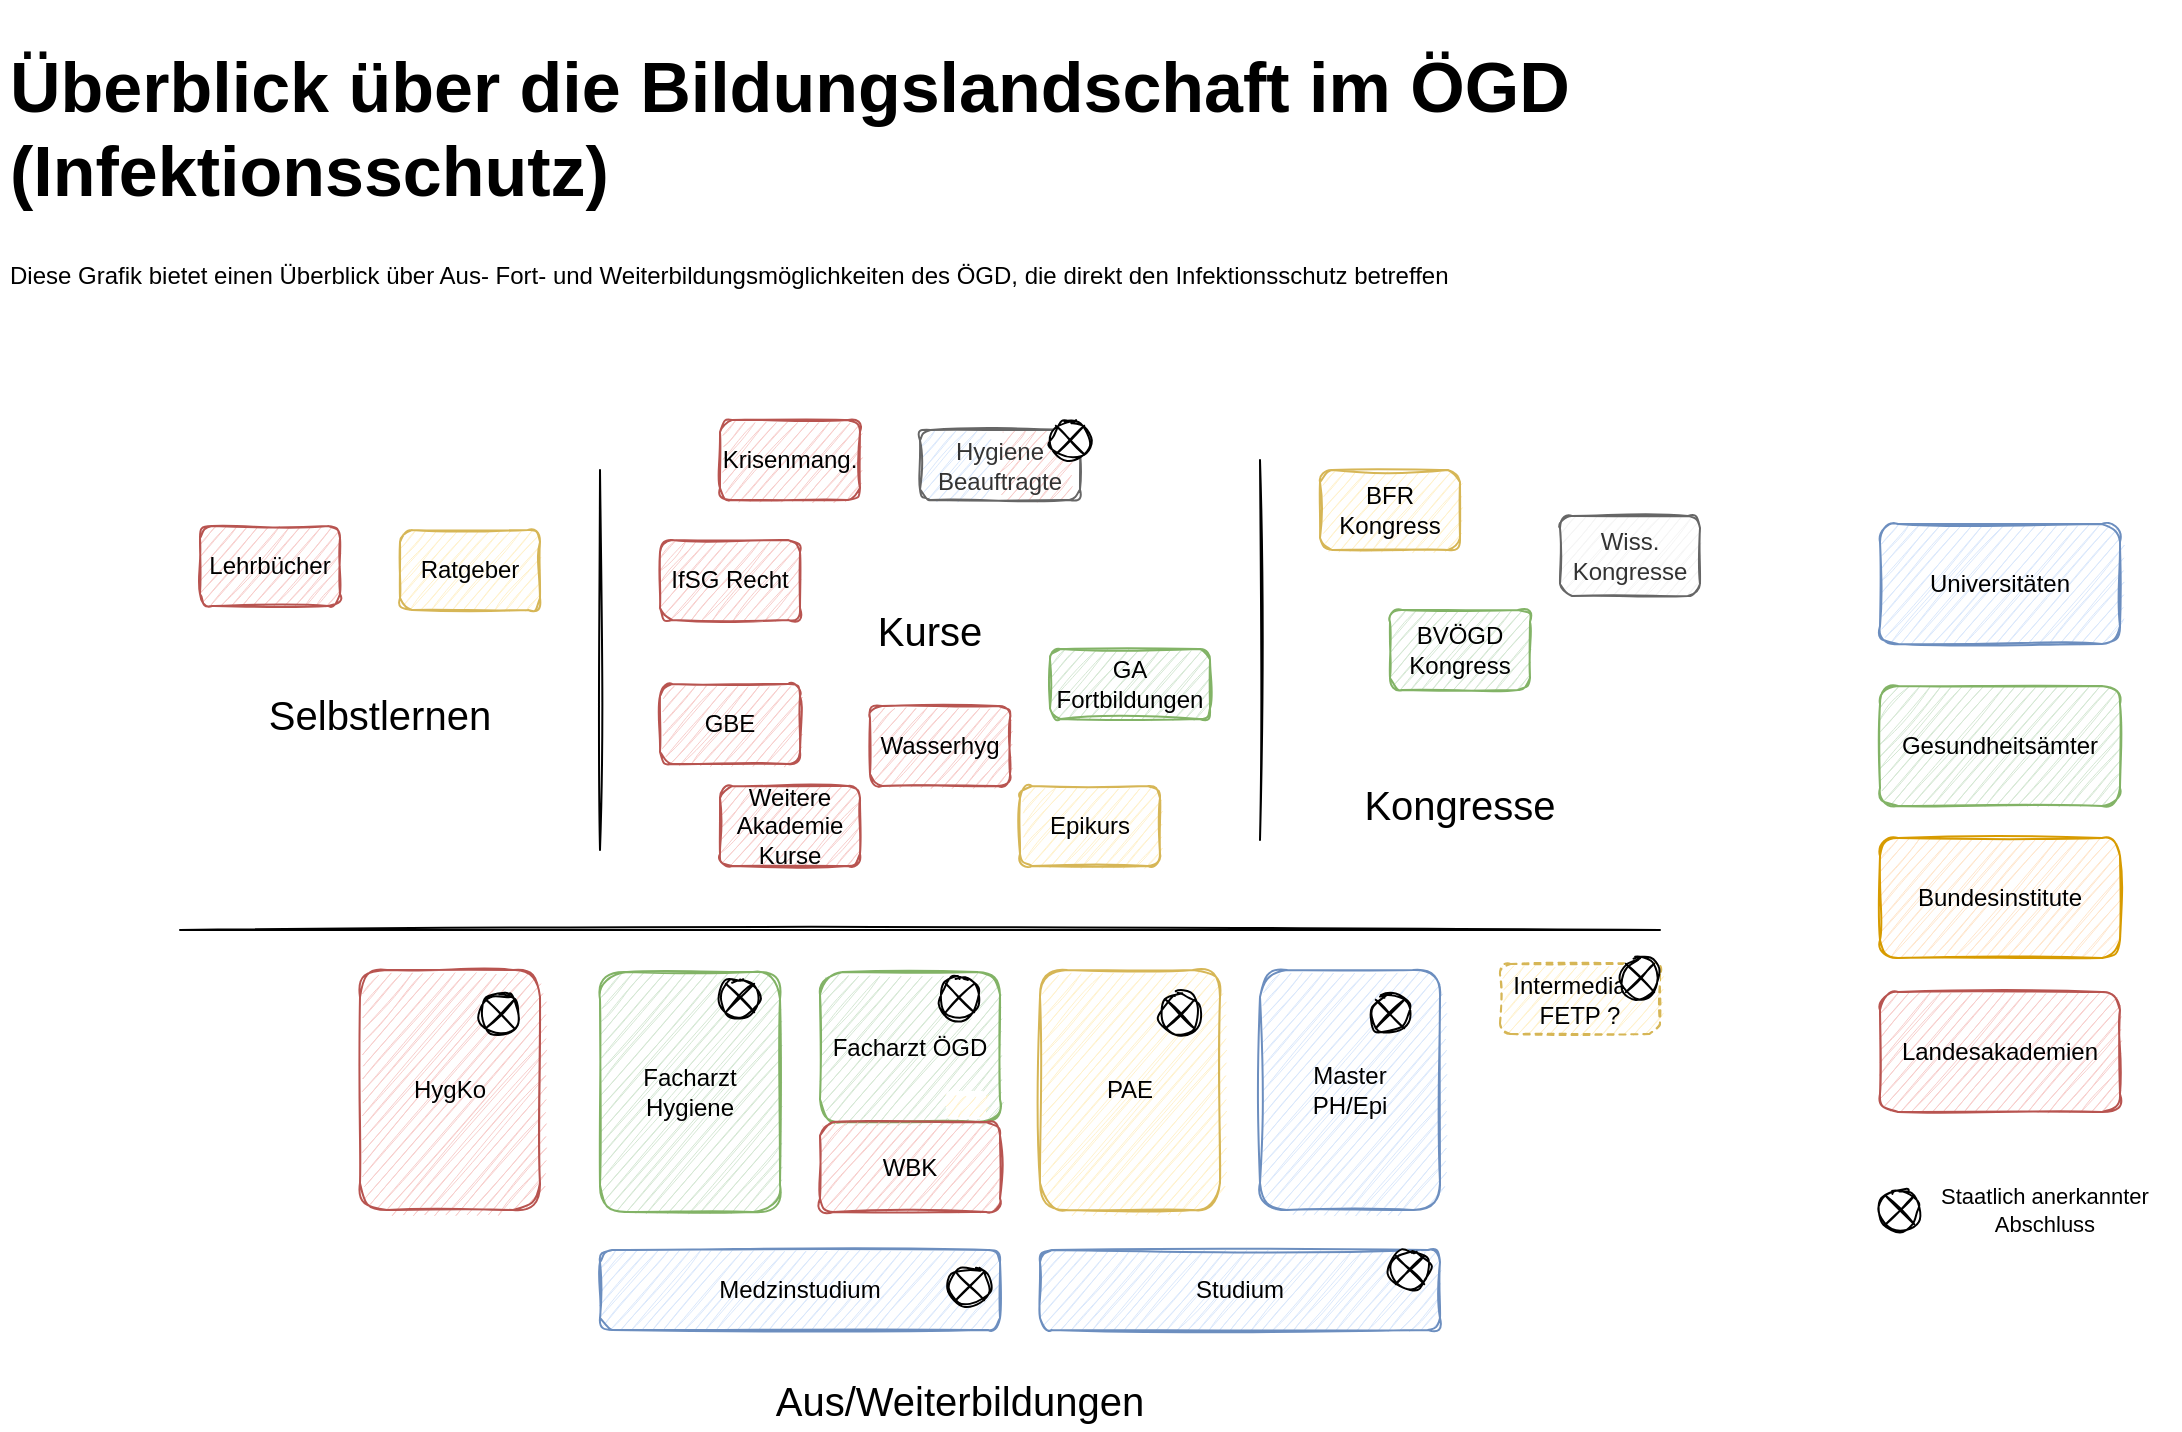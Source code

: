 <mxfile version="17.4.5" type="github">
  <diagram id="0TaQlvrkEOElF1sd7Q4E" name="Page-1">
    <mxGraphModel dx="1422" dy="780" grid="1" gridSize="10" guides="1" tooltips="1" connect="1" arrows="1" fold="1" page="1" pageScale="1" pageWidth="1169" pageHeight="827" math="0" shadow="0">
      <root>
        <mxCell id="0" />
        <mxCell id="1" parent="0" />
        <mxCell id="B3szFcHrzICPFLmNVVuF-70" value="" style="rounded=1;whiteSpace=wrap;html=1;fillColor=#dae8fc;strokeColor=none;sketch=1;" parent="1" vertex="1">
          <mxGeometry x="520" y="255" width="35" height="35" as="geometry" />
        </mxCell>
        <mxCell id="B3szFcHrzICPFLmNVVuF-71" value="" style="rounded=1;whiteSpace=wrap;html=1;fillColor=#f8cecc;strokeColor=none;sketch=1;" parent="1" vertex="1">
          <mxGeometry x="560" y="255" width="35" height="35" as="geometry" />
        </mxCell>
        <mxCell id="B3szFcHrzICPFLmNVVuF-2" value="HygKo" style="rounded=1;whiteSpace=wrap;html=1;fillColor=#f8cecc;strokeColor=#b85450;sketch=1;" parent="1" vertex="1">
          <mxGeometry x="240" y="525" width="90" height="120" as="geometry" />
        </mxCell>
        <mxCell id="B3szFcHrzICPFLmNVVuF-3" value="PAE" style="rounded=1;whiteSpace=wrap;html=1;fillColor=#fff2cc;strokeColor=#d6b656;sketch=1;" parent="1" vertex="1">
          <mxGeometry x="580" y="525" width="90" height="120" as="geometry" />
        </mxCell>
        <mxCell id="B3szFcHrzICPFLmNVVuF-12" value="&lt;h1 style=&quot;font-size: 35px&quot;&gt;Überblick über die Bildungslandschaft im ÖGD (Infektionsschutz)&lt;br&gt;&lt;/h1&gt;&lt;p&gt;Diese Grafik bietet einen Überblick über Aus- Fort- und Weiterbildungsmöglichkeiten des ÖGD, die direkt den Infektionsschutz betreffen&lt;br&gt;&lt;/p&gt;" style="text;html=1;strokeColor=none;fillColor=none;spacing=5;spacingTop=-20;whiteSpace=wrap;overflow=hidden;rounded=0;" parent="1" vertex="1">
          <mxGeometry x="60" y="50" width="1090" height="160" as="geometry" />
        </mxCell>
        <mxCell id="B3szFcHrzICPFLmNVVuF-17" value="Epikurs" style="rounded=1;whiteSpace=wrap;html=1;fillColor=#fff2cc;strokeColor=#d6b656;sketch=1;" parent="1" vertex="1">
          <mxGeometry x="570" y="433" width="70" height="40" as="geometry" />
        </mxCell>
        <mxCell id="B3szFcHrzICPFLmNVVuF-18" value="Intermediate FETP ?" style="rounded=1;whiteSpace=wrap;html=1;fillColor=#fff2cc;strokeColor=#d6b656;sketch=1;dashed=1;" parent="1" vertex="1">
          <mxGeometry x="810" y="522" width="80" height="35" as="geometry" />
        </mxCell>
        <mxCell id="B3szFcHrzICPFLmNVVuF-19" value="&lt;div&gt;Hygiene&lt;/div&gt;&lt;div&gt;Beauftragte&lt;/div&gt;" style="rounded=1;whiteSpace=wrap;html=1;fillColor=none;fontColor=#333333;strokeColor=#666666;sketch=1;" parent="1" vertex="1">
          <mxGeometry x="520" y="255" width="80" height="35" as="geometry" />
        </mxCell>
        <mxCell id="B3szFcHrzICPFLmNVVuF-21" value="Facharzt Hygiene" style="rounded=1;whiteSpace=wrap;html=1;fillColor=#d5e8d4;strokeColor=#82b366;sketch=1;" parent="1" vertex="1">
          <mxGeometry x="360" y="526" width="90" height="120" as="geometry" />
        </mxCell>
        <mxCell id="B3szFcHrzICPFLmNVVuF-22" value="IfSG Recht" style="rounded=1;whiteSpace=wrap;html=1;fillColor=#f8cecc;strokeColor=#b85450;sketch=1;" parent="1" vertex="1">
          <mxGeometry x="390" y="310" width="70" height="40" as="geometry" />
        </mxCell>
        <mxCell id="B3szFcHrzICPFLmNVVuF-23" value="Medzinstudium" style="rounded=1;whiteSpace=wrap;html=1;fillColor=#dae8fc;strokeColor=#6c8ebf;sketch=1;" parent="1" vertex="1">
          <mxGeometry x="360" y="665" width="200" height="40" as="geometry" />
        </mxCell>
        <mxCell id="B3szFcHrzICPFLmNVVuF-24" value="Studium" style="rounded=1;whiteSpace=wrap;html=1;fillColor=#dae8fc;strokeColor=#6c8ebf;sketch=1;" parent="1" vertex="1">
          <mxGeometry x="580" y="665" width="200" height="40" as="geometry" />
        </mxCell>
        <mxCell id="B3szFcHrzICPFLmNVVuF-25" value="" style="endArrow=none;html=1;rounded=0;sketch=1;" parent="1" edge="1">
          <mxGeometry width="50" height="50" relative="1" as="geometry">
            <mxPoint x="150" y="505" as="sourcePoint" />
            <mxPoint x="890" y="505" as="targetPoint" />
          </mxGeometry>
        </mxCell>
        <mxCell id="B3szFcHrzICPFLmNVVuF-29" value="" style="endArrow=none;html=1;rounded=0;sketch=1;" parent="1" edge="1">
          <mxGeometry width="50" height="50" relative="1" as="geometry">
            <mxPoint x="360" y="465" as="sourcePoint" />
            <mxPoint x="360" y="275" as="targetPoint" />
          </mxGeometry>
        </mxCell>
        <mxCell id="B3szFcHrzICPFLmNVVuF-30" value="" style="endArrow=none;html=1;rounded=0;sketch=1;" parent="1" edge="1">
          <mxGeometry width="50" height="50" relative="1" as="geometry">
            <mxPoint x="690" y="460" as="sourcePoint" />
            <mxPoint x="690" y="270" as="targetPoint" />
          </mxGeometry>
        </mxCell>
        <mxCell id="B3szFcHrzICPFLmNVVuF-31" value="Lehrbücher" style="rounded=1;whiteSpace=wrap;html=1;fillColor=#f8cecc;strokeColor=#b85450;sketch=1;" parent="1" vertex="1">
          <mxGeometry x="160" y="303" width="70" height="40" as="geometry" />
        </mxCell>
        <mxCell id="B3szFcHrzICPFLmNVVuF-32" value="Ratgeber" style="rounded=1;whiteSpace=wrap;html=1;fillColor=#fff2cc;strokeColor=#d6b656;sketch=1;" parent="1" vertex="1">
          <mxGeometry x="260" y="305" width="70" height="40" as="geometry" />
        </mxCell>
        <mxCell id="B3szFcHrzICPFLmNVVuF-33" value="BVÖGD Kongress" style="rounded=1;whiteSpace=wrap;html=1;fillColor=#d5e8d4;strokeColor=#82b366;sketch=1;" parent="1" vertex="1">
          <mxGeometry x="755" y="345" width="70" height="40" as="geometry" />
        </mxCell>
        <mxCell id="B3szFcHrzICPFLmNVVuF-36" value="BFR Kongress" style="rounded=1;whiteSpace=wrap;html=1;fillColor=#fff2cc;strokeColor=#d6b656;sketch=1;" parent="1" vertex="1">
          <mxGeometry x="720" y="275" width="70" height="40" as="geometry" />
        </mxCell>
        <mxCell id="B3szFcHrzICPFLmNVVuF-38" value="Aus/Weiterbildungen" style="text;html=1;strokeColor=none;fillColor=none;align=center;verticalAlign=middle;whiteSpace=wrap;rounded=0;fontSize=20;sketch=1;" parent="1" vertex="1">
          <mxGeometry x="420" y="725" width="240" height="30" as="geometry" />
        </mxCell>
        <mxCell id="B3szFcHrzICPFLmNVVuF-39" value="Selbstlernen" style="text;html=1;strokeColor=none;fillColor=none;align=center;verticalAlign=middle;whiteSpace=wrap;rounded=0;fontSize=20;sketch=1;" parent="1" vertex="1">
          <mxGeometry x="220" y="382" width="60" height="30" as="geometry" />
        </mxCell>
        <mxCell id="B3szFcHrzICPFLmNVVuF-40" value="Kurse" style="text;html=1;align=center;verticalAlign=middle;whiteSpace=wrap;rounded=0;fontSize=20;sketch=1;" parent="1" vertex="1">
          <mxGeometry x="494.5" y="340" width="60" height="30" as="geometry" />
        </mxCell>
        <mxCell id="B3szFcHrzICPFLmNVVuF-42" value="Kongresse" style="text;html=1;strokeColor=none;fillColor=none;align=center;verticalAlign=middle;whiteSpace=wrap;rounded=0;fontSize=20;sketch=1;" parent="1" vertex="1">
          <mxGeometry x="760" y="427" width="60" height="30" as="geometry" />
        </mxCell>
        <mxCell id="B3szFcHrzICPFLmNVVuF-43" value="Wiss. Kongresse" style="rounded=1;whiteSpace=wrap;html=1;fillColor=#f5f5f5;strokeColor=#666666;fontColor=#333333;sketch=1;" parent="1" vertex="1">
          <mxGeometry x="840" y="298" width="70" height="40" as="geometry" />
        </mxCell>
        <mxCell id="B3szFcHrzICPFLmNVVuF-44" value="Krisenmang." style="rounded=1;whiteSpace=wrap;html=1;fillColor=#f8cecc;strokeColor=#b85450;sketch=1;" parent="1" vertex="1">
          <mxGeometry x="420" y="250" width="70" height="40" as="geometry" />
        </mxCell>
        <mxCell id="B3szFcHrzICPFLmNVVuF-45" value="Wasserhyg" style="rounded=1;whiteSpace=wrap;html=1;fillColor=#f8cecc;strokeColor=#b85450;sketch=1;" parent="1" vertex="1">
          <mxGeometry x="495" y="393" width="70" height="40" as="geometry" />
        </mxCell>
        <mxCell id="B3szFcHrzICPFLmNVVuF-46" value="GBE" style="rounded=1;whiteSpace=wrap;html=1;fillColor=#f8cecc;strokeColor=#b85450;sketch=1;" parent="1" vertex="1">
          <mxGeometry x="390" y="382" width="70" height="40" as="geometry" />
        </mxCell>
        <mxCell id="B3szFcHrzICPFLmNVVuF-50" value="Landesakademien" style="rounded=1;whiteSpace=wrap;html=1;fillColor=#f8cecc;strokeColor=#b85450;sketch=1;" parent="1" vertex="1">
          <mxGeometry x="1000" y="536" width="120" height="60" as="geometry" />
        </mxCell>
        <mxCell id="B3szFcHrzICPFLmNVVuF-51" value="Bundesinstitute" style="rounded=1;whiteSpace=wrap;html=1;fillColor=#ffe6cc;strokeColor=#d79b00;sketch=1;" parent="1" vertex="1">
          <mxGeometry x="1000" y="459" width="120" height="60" as="geometry" />
        </mxCell>
        <mxCell id="B3szFcHrzICPFLmNVVuF-52" value="Gesundheitsämter" style="rounded=1;whiteSpace=wrap;html=1;fillColor=#d5e8d4;strokeColor=#82b366;sketch=1;" parent="1" vertex="1">
          <mxGeometry x="1000" y="383" width="120" height="60" as="geometry" />
        </mxCell>
        <mxCell id="B3szFcHrzICPFLmNVVuF-53" value="&lt;div&gt;Master&lt;/div&gt;&lt;div&gt;PH/Epi&lt;/div&gt;" style="rounded=1;whiteSpace=wrap;html=1;fillColor=#dae8fc;strokeColor=#6c8ebf;sketch=1;" parent="1" vertex="1">
          <mxGeometry x="690" y="525" width="90" height="120" as="geometry" />
        </mxCell>
        <mxCell id="B3szFcHrzICPFLmNVVuF-54" value="Universitäten" style="rounded=1;whiteSpace=wrap;html=1;fillColor=#dae8fc;strokeColor=#6c8ebf;sketch=1;" parent="1" vertex="1">
          <mxGeometry x="1000" y="302" width="120" height="60" as="geometry" />
        </mxCell>
        <mxCell id="B3szFcHrzICPFLmNVVuF-57" value="" style="shape=sumEllipse;perimeter=ellipsePerimeter;whiteSpace=wrap;html=1;backgroundOutline=1;sketch=1;fontSize=31;" parent="1" vertex="1">
          <mxGeometry x="300" y="537" width="20" height="20" as="geometry" />
        </mxCell>
        <mxCell id="B3szFcHrzICPFLmNVVuF-59" value="" style="shape=sumEllipse;perimeter=ellipsePerimeter;whiteSpace=wrap;html=1;backgroundOutline=1;sketch=1;fontSize=31;" parent="1" vertex="1">
          <mxGeometry x="420" y="529" width="20" height="20" as="geometry" />
        </mxCell>
        <mxCell id="B3szFcHrzICPFLmNVVuF-60" value="" style="shape=sumEllipse;perimeter=ellipsePerimeter;whiteSpace=wrap;html=1;backgroundOutline=1;sketch=1;fontSize=31;" parent="1" vertex="1">
          <mxGeometry x="640" y="537" width="20" height="20" as="geometry" />
        </mxCell>
        <mxCell id="B3szFcHrzICPFLmNVVuF-61" value="" style="shape=sumEllipse;perimeter=ellipsePerimeter;whiteSpace=wrap;html=1;backgroundOutline=1;sketch=1;fontSize=31;" parent="1" vertex="1">
          <mxGeometry x="745" y="537" width="20" height="20" as="geometry" />
        </mxCell>
        <mxCell id="B3szFcHrzICPFLmNVVuF-62" value="" style="shape=sumEllipse;perimeter=ellipsePerimeter;whiteSpace=wrap;html=1;backgroundOutline=1;sketch=1;fontSize=31;" parent="1" vertex="1">
          <mxGeometry x="535" y="673" width="20" height="20" as="geometry" />
        </mxCell>
        <mxCell id="B3szFcHrzICPFLmNVVuF-63" value="" style="shape=sumEllipse;perimeter=ellipsePerimeter;whiteSpace=wrap;html=1;backgroundOutline=1;sketch=1;fontSize=31;" parent="1" vertex="1">
          <mxGeometry x="755" y="665" width="20" height="20" as="geometry" />
        </mxCell>
        <mxCell id="B3szFcHrzICPFLmNVVuF-64" value="" style="shape=sumEllipse;perimeter=ellipsePerimeter;whiteSpace=wrap;html=1;backgroundOutline=1;sketch=1;fontSize=31;" parent="1" vertex="1">
          <mxGeometry x="585" y="250" width="20" height="20" as="geometry" />
        </mxCell>
        <mxCell id="B3szFcHrzICPFLmNVVuF-69" value="GA Fortbildungen" style="rounded=1;whiteSpace=wrap;html=1;fillColor=#d5e8d4;strokeColor=#82b366;sketch=1;" parent="1" vertex="1">
          <mxGeometry x="585" y="364.5" width="80" height="35" as="geometry" />
        </mxCell>
        <mxCell id="B3szFcHrzICPFLmNVVuF-75" value="" style="group" parent="1" vertex="1" connectable="0">
          <mxGeometry x="1000" y="630" width="145" height="30" as="geometry" />
        </mxCell>
        <mxCell id="B3szFcHrzICPFLmNVVuF-67" value="" style="shape=sumEllipse;perimeter=ellipsePerimeter;whiteSpace=wrap;html=1;backgroundOutline=1;sketch=1;fontSize=31;" parent="B3szFcHrzICPFLmNVVuF-75" vertex="1">
          <mxGeometry y="5" width="20" height="20" as="geometry" />
        </mxCell>
        <mxCell id="B3szFcHrzICPFLmNVVuF-68" value="Staatlich anerkannter Abschluss" style="text;html=1;strokeColor=none;fillColor=none;align=center;verticalAlign=middle;whiteSpace=wrap;rounded=0;sketch=1;fontSize=11;" parent="B3szFcHrzICPFLmNVVuF-75" vertex="1">
          <mxGeometry x="20" width="125" height="30" as="geometry" />
        </mxCell>
        <mxCell id="B3szFcHrzICPFLmNVVuF-76" value="Weitere Akademie Kurse" style="rounded=1;whiteSpace=wrap;html=1;fillColor=#f8cecc;strokeColor=#b85450;sketch=1;" parent="1" vertex="1">
          <mxGeometry x="420" y="433" width="70" height="40" as="geometry" />
        </mxCell>
        <mxCell id="B3szFcHrzICPFLmNVVuF-77" value="" style="group" parent="1" vertex="1" connectable="0">
          <mxGeometry x="470" y="526" width="90" height="120" as="geometry" />
        </mxCell>
        <mxCell id="B3szFcHrzICPFLmNVVuF-1" value="Facharzt ÖGD" style="rounded=1;whiteSpace=wrap;html=1;fillColor=#d5e8d4;strokeColor=#82b366;sketch=1;" parent="B3szFcHrzICPFLmNVVuF-77" vertex="1">
          <mxGeometry width="90" height="75" as="geometry" />
        </mxCell>
        <mxCell id="B3szFcHrzICPFLmNVVuF-58" value="" style="shape=sumEllipse;perimeter=ellipsePerimeter;whiteSpace=wrap;html=1;backgroundOutline=1;sketch=1;fontSize=31;" parent="B3szFcHrzICPFLmNVVuF-77" vertex="1">
          <mxGeometry x="60" y="3" width="20" height="20" as="geometry" />
        </mxCell>
        <mxCell id="B3szFcHrzICPFLmNVVuF-65" value="WBK" style="rounded=1;whiteSpace=wrap;html=1;fillColor=#f8cecc;strokeColor=#b85450;sketch=1;" parent="B3szFcHrzICPFLmNVVuF-77" vertex="1">
          <mxGeometry y="75" width="90" height="45" as="geometry" />
        </mxCell>
        <mxCell id="B3szFcHrzICPFLmNVVuF-74" value="" style="rounded=1;whiteSpace=wrap;html=1;sketch=0;strokeColor=none;" parent="B3szFcHrzICPFLmNVVuF-77" vertex="1">
          <mxGeometry x="63" y="59.5" width="20" height="14" as="geometry" />
        </mxCell>
        <mxCell id="B3szFcHrzICPFLmNVVuF-72" value="" style="rounded=1;whiteSpace=wrap;html=1;fillColor=#fff2cc;strokeColor=none;sketch=1;" parent="B3szFcHrzICPFLmNVVuF-77" vertex="1">
          <mxGeometry x="63" y="59.5" width="20" height="12.5" as="geometry" />
        </mxCell>
        <mxCell id="9veDsJF9crnnC_6mcaE3-1" value="" style="shape=sumEllipse;perimeter=ellipsePerimeter;whiteSpace=wrap;html=1;backgroundOutline=1;sketch=1;fontSize=31;" vertex="1" parent="1">
          <mxGeometry x="870" y="519" width="20" height="20" as="geometry" />
        </mxCell>
      </root>
    </mxGraphModel>
  </diagram>
</mxfile>
